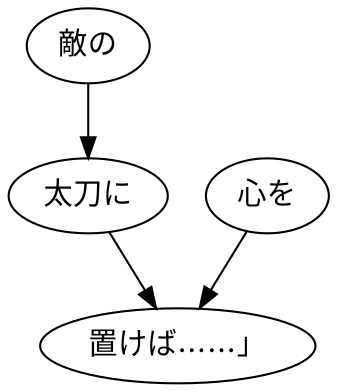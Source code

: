 digraph graph6001 {
	node0 [label="敵の"];
	node1 [label="太刀に"];
	node2 [label="心を"];
	node3 [label="置けば……」"];
	node0 -> node1;
	node1 -> node3;
	node2 -> node3;
}
